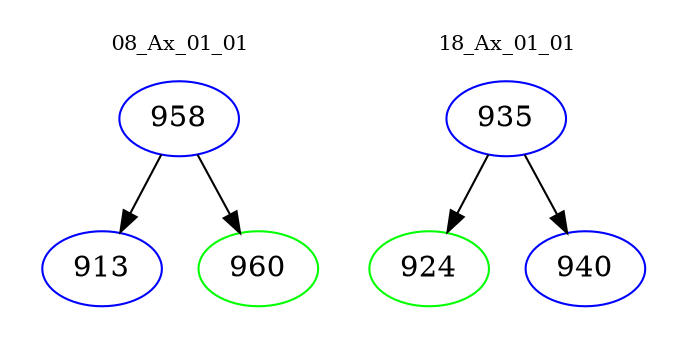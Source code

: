digraph{
subgraph cluster_0 {
color = white
label = "08_Ax_01_01";
fontsize=10;
T0_958 [label="958", color="blue"]
T0_958 -> T0_913 [color="black"]
T0_913 [label="913", color="blue"]
T0_958 -> T0_960 [color="black"]
T0_960 [label="960", color="green"]
}
subgraph cluster_1 {
color = white
label = "18_Ax_01_01";
fontsize=10;
T1_935 [label="935", color="blue"]
T1_935 -> T1_924 [color="black"]
T1_924 [label="924", color="green"]
T1_935 -> T1_940 [color="black"]
T1_940 [label="940", color="blue"]
}
}
